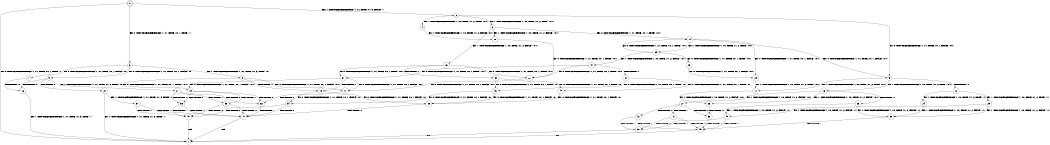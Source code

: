 digraph BCG {
size = "7, 10.5";
center = TRUE;
node [shape = circle];
0 [peripheries = 2];
0 -> 1 [label = "EX !0 !ATOMIC_EXCH_BRANCH (1, +1, TRUE, +0, 1, TRUE) !::"];
0 -> 2 [label = "EX !1 !ATOMIC_EXCH_BRANCH (1, +1, TRUE, +1, 3, FALSE) !::"];
0 -> 3 [label = "EX !0 !ATOMIC_EXCH_BRANCH (1, +1, TRUE, +0, 1, TRUE) !::"];
2 -> 4 [label = "EX !1 !ATOMIC_EXCH_BRANCH (1, +0, TRUE, +1, 2, TRUE) !:0:1:"];
2 -> 5 [label = "EX !0 !ATOMIC_EXCH_BRANCH (1, +1, TRUE, +0, 1, FALSE) !:0:1:"];
2 -> 6 [label = "EX !1 !ATOMIC_EXCH_BRANCH (1, +0, TRUE, +1, 2, TRUE) !:0:1:"];
3 -> 7 [label = "EX !0 !ATOMIC_EXCH_BRANCH (1, +1, TRUE, +0, 1, FALSE) !:0:"];
3 -> 8 [label = "EX !1 !ATOMIC_EXCH_BRANCH (1, +1, TRUE, +1, 3, TRUE) !:0:"];
3 -> 9 [label = "EX !0 !ATOMIC_EXCH_BRANCH (1, +1, TRUE, +0, 1, FALSE) !:0:"];
4 -> 10 [label = "EX !1 !ATOMIC_EXCH_BRANCH (1, +0, TRUE, +1, 2, FALSE) !:0:1:"];
5 -> 11 [label = "EX !1 !ATOMIC_EXCH_BRANCH (1, +0, TRUE, +1, 2, TRUE) !:0:1:"];
5 -> 12 [label = "TERMINATE !0"];
5 -> 13 [label = "EX !1 !ATOMIC_EXCH_BRANCH (1, +0, TRUE, +1, 2, TRUE) !:0:1:"];
6 -> 10 [label = "EX !1 !ATOMIC_EXCH_BRANCH (1, +0, TRUE, +1, 2, FALSE) !:0:1:"];
6 -> 14 [label = "EX !0 !ATOMIC_EXCH_BRANCH (1, +1, TRUE, +0, 1, TRUE) !:0:1:"];
6 -> 15 [label = "EX !1 !ATOMIC_EXCH_BRANCH (1, +0, TRUE, +1, 2, FALSE) !:0:1:"];
7 -> 16 [label = "TERMINATE !0"];
8 -> 17 [label = "EX !0 !ATOMIC_EXCH_BRANCH (1, +1, TRUE, +0, 1, FALSE) !:0:1:"];
8 -> 18 [label = "TERMINATE !1"];
8 -> 19 [label = "EX !0 !ATOMIC_EXCH_BRANCH (1, +1, TRUE, +0, 1, FALSE) !:0:1:"];
9 -> 16 [label = "TERMINATE !0"];
9 -> 20 [label = "TERMINATE !0"];
9 -> 21 [label = "EX !1 !ATOMIC_EXCH_BRANCH (1, +1, TRUE, +1, 3, TRUE) !:0:"];
10 -> 22 [label = "EX !0 !ATOMIC_EXCH_BRANCH (1, +1, TRUE, +0, 1, TRUE) !:0:1:"];
11 -> 23 [label = "EX !1 !ATOMIC_EXCH_BRANCH (1, +0, TRUE, +1, 2, FALSE) !:0:1:"];
12 -> 24 [label = "EX !1 !ATOMIC_EXCH_BRANCH (1, +0, TRUE, +1, 2, TRUE) !:1:"];
12 -> 25 [label = "EX !1 !ATOMIC_EXCH_BRANCH (1, +0, TRUE, +1, 2, TRUE) !:1:"];
13 -> 23 [label = "EX !1 !ATOMIC_EXCH_BRANCH (1, +0, TRUE, +1, 2, FALSE) !:0:1:"];
13 -> 26 [label = "TERMINATE !0"];
13 -> 27 [label = "EX !1 !ATOMIC_EXCH_BRANCH (1, +0, TRUE, +1, 2, FALSE) !:0:1:"];
14 -> 28 [label = "EX !0 !ATOMIC_EXCH_BRANCH (1, +1, TRUE, +0, 1, FALSE) !:0:1:"];
14 -> 29 [label = "EX !1 !ATOMIC_EXCH_BRANCH (1, +0, TRUE, +1, 2, TRUE) !:0:1:"];
14 -> 5 [label = "EX !0 !ATOMIC_EXCH_BRANCH (1, +1, TRUE, +0, 1, FALSE) !:0:1:"];
15 -> 22 [label = "EX !0 !ATOMIC_EXCH_BRANCH (1, +1, TRUE, +0, 1, TRUE) !:0:1:"];
15 -> 30 [label = "TERMINATE !1"];
15 -> 31 [label = "EX !0 !ATOMIC_EXCH_BRANCH (1, +1, TRUE, +0, 1, TRUE) !:0:1:"];
16 -> 1 [label = "EX !1 !ATOMIC_EXCH_BRANCH (1, +1, TRUE, +1, 3, TRUE) !::"];
17 -> 32 [label = "TERMINATE !0"];
18 -> 33 [label = "EX !0 !ATOMIC_EXCH_BRANCH (1, +1, TRUE, +0, 1, FALSE) !:0:"];
18 -> 34 [label = "EX !0 !ATOMIC_EXCH_BRANCH (1, +1, TRUE, +0, 1, FALSE) !:0:"];
19 -> 32 [label = "TERMINATE !0"];
19 -> 35 [label = "TERMINATE !1"];
19 -> 36 [label = "TERMINATE !0"];
20 -> 1 [label = "EX !1 !ATOMIC_EXCH_BRANCH (1, +1, TRUE, +1, 3, TRUE) !::"];
20 -> 37 [label = "EX !1 !ATOMIC_EXCH_BRANCH (1, +1, TRUE, +1, 3, TRUE) !::"];
21 -> 32 [label = "TERMINATE !0"];
21 -> 35 [label = "TERMINATE !1"];
21 -> 36 [label = "TERMINATE !0"];
22 -> 17 [label = "EX !0 !ATOMIC_EXCH_BRANCH (1, +1, TRUE, +0, 1, FALSE) !:0:1:"];
23 -> 38 [label = "TERMINATE !0"];
24 -> 39 [label = "EX !1 !ATOMIC_EXCH_BRANCH (1, +0, TRUE, +1, 2, FALSE) !:1:"];
25 -> 39 [label = "EX !1 !ATOMIC_EXCH_BRANCH (1, +0, TRUE, +1, 2, FALSE) !:1:"];
25 -> 40 [label = "EX !1 !ATOMIC_EXCH_BRANCH (1, +0, TRUE, +1, 2, FALSE) !:1:"];
26 -> 39 [label = "EX !1 !ATOMIC_EXCH_BRANCH (1, +0, TRUE, +1, 2, FALSE) !:1:"];
26 -> 40 [label = "EX !1 !ATOMIC_EXCH_BRANCH (1, +0, TRUE, +1, 2, FALSE) !:1:"];
27 -> 38 [label = "TERMINATE !0"];
27 -> 41 [label = "TERMINATE !1"];
27 -> 42 [label = "TERMINATE !0"];
28 -> 11 [label = "EX !1 !ATOMIC_EXCH_BRANCH (1, +0, TRUE, +1, 2, TRUE) !:0:1:"];
29 -> 43 [label = "EX !0 !ATOMIC_EXCH_BRANCH (1, +1, TRUE, +0, 1, TRUE) !:0:1:"];
29 -> 44 [label = "EX !1 !ATOMIC_EXCH_BRANCH (1, +0, TRUE, +1, 2, FALSE) !:0:1:"];
29 -> 14 [label = "EX !0 !ATOMIC_EXCH_BRANCH (1, +1, TRUE, +0, 1, TRUE) !:0:1:"];
30 -> 45 [label = "EX !0 !ATOMIC_EXCH_BRANCH (1, +1, TRUE, +0, 1, TRUE) !:0:"];
30 -> 46 [label = "EX !0 !ATOMIC_EXCH_BRANCH (1, +1, TRUE, +0, 1, TRUE) !:0:"];
31 -> 17 [label = "EX !0 !ATOMIC_EXCH_BRANCH (1, +1, TRUE, +0, 1, FALSE) !:0:1:"];
31 -> 18 [label = "TERMINATE !1"];
31 -> 19 [label = "EX !0 !ATOMIC_EXCH_BRANCH (1, +1, TRUE, +0, 1, FALSE) !:0:1:"];
32 -> 47 [label = "TERMINATE !1"];
33 -> 47 [label = "TERMINATE !0"];
34 -> 47 [label = "TERMINATE !0"];
34 -> 48 [label = "TERMINATE !0"];
35 -> 47 [label = "TERMINATE !0"];
35 -> 48 [label = "TERMINATE !0"];
36 -> 47 [label = "TERMINATE !1"];
36 -> 48 [label = "TERMINATE !1"];
37 -> 47 [label = "TERMINATE !1"];
37 -> 48 [label = "TERMINATE !1"];
38 -> 49 [label = "TERMINATE !1"];
39 -> 49 [label = "TERMINATE !1"];
40 -> 49 [label = "TERMINATE !1"];
40 -> 50 [label = "TERMINATE !1"];
41 -> 49 [label = "TERMINATE !0"];
41 -> 50 [label = "TERMINATE !0"];
42 -> 49 [label = "TERMINATE !1"];
42 -> 50 [label = "TERMINATE !1"];
43 -> 28 [label = "EX !0 !ATOMIC_EXCH_BRANCH (1, +1, TRUE, +0, 1, FALSE) !:0:1:"];
44 -> 22 [label = "EX !0 !ATOMIC_EXCH_BRANCH (1, +1, TRUE, +0, 1, TRUE) !:0:1:"];
44 -> 51 [label = "TERMINATE !1"];
44 -> 31 [label = "EX !0 !ATOMIC_EXCH_BRANCH (1, +1, TRUE, +0, 1, TRUE) !:0:1:"];
45 -> 33 [label = "EX !0 !ATOMIC_EXCH_BRANCH (1, +1, TRUE, +0, 1, FALSE) !:0:"];
46 -> 33 [label = "EX !0 !ATOMIC_EXCH_BRANCH (1, +1, TRUE, +0, 1, FALSE) !:0:"];
46 -> 34 [label = "EX !0 !ATOMIC_EXCH_BRANCH (1, +1, TRUE, +0, 1, FALSE) !:0:"];
47 -> 1 [label = "exit"];
48 -> 1 [label = "exit"];
49 -> 1 [label = "exit"];
50 -> 1 [label = "exit"];
51 -> 45 [label = "EX !0 !ATOMIC_EXCH_BRANCH (1, +1, TRUE, +0, 1, TRUE) !:0:"];
51 -> 46 [label = "EX !0 !ATOMIC_EXCH_BRANCH (1, +1, TRUE, +0, 1, TRUE) !:0:"];
}
